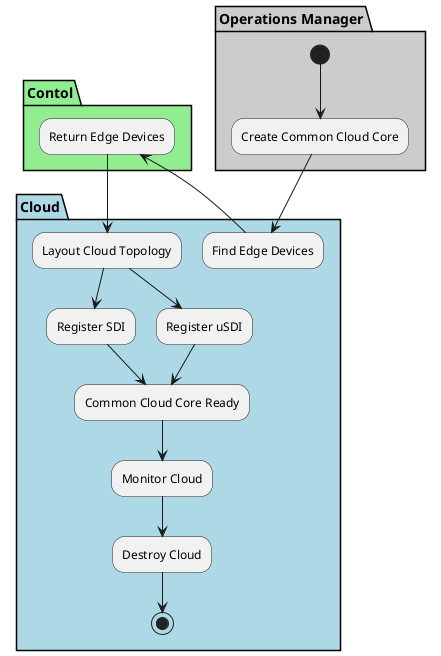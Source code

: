 @startuml

partition "Cloud" {

}

partition "Operations Manager" #cccccc {
  (*) --> "Create Common Cloud Core"
}

partition "Cloud" #lightblue {
  --> "Find Edge Devices"
}

partition Contol #lightgreen {
  -> "Return Edge Devices"
}
partition "Cloud" #lightblue {
  --> "Layout Cloud Topology"
  "Layout Cloud Topology" --> "Register SDI"
  "Layout Cloud Topology" --> "Register uSDI"
  "Register SDI" --> "Common Cloud Core Ready"
  "Register uSDI" --> "Common Cloud Core Ready"
  --> "Monitor Cloud"
  --> "Destroy Cloud"
  --> (*)
}


@enduml
